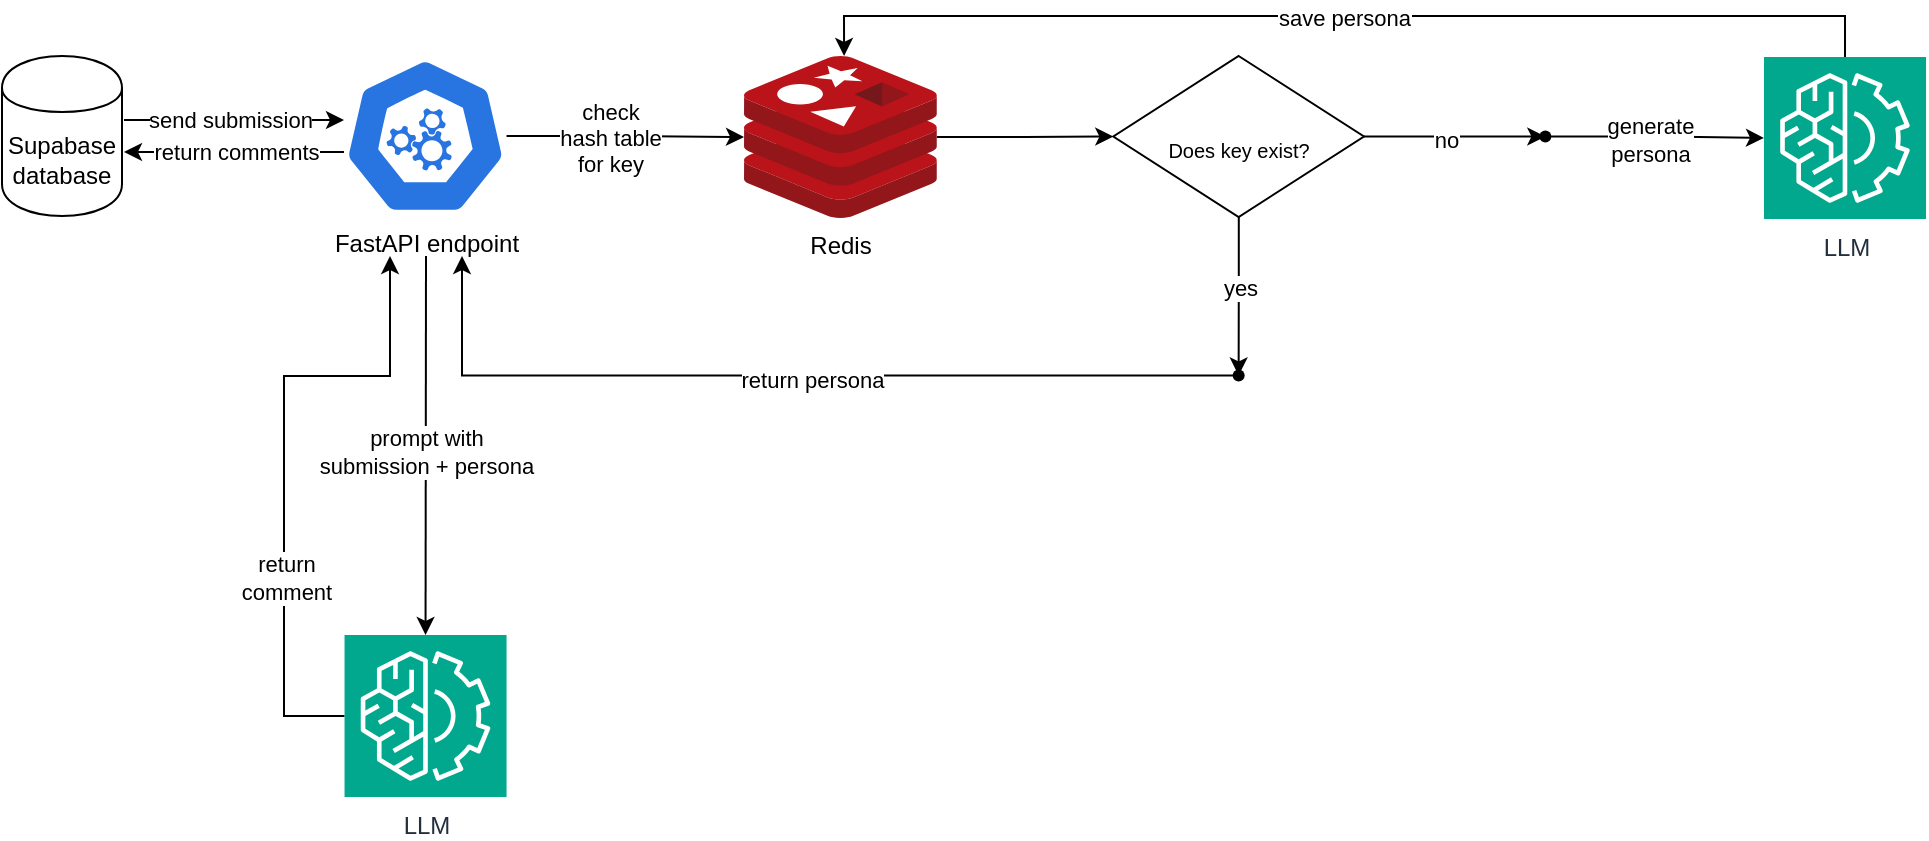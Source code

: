 <mxfile version="28.1.2">
  <diagram name="Page-1" id="GYLGdttKhP09ftB_X1jv">
    <mxGraphModel dx="1333" dy="633" grid="1" gridSize="10" guides="1" tooltips="1" connect="1" arrows="1" fold="1" page="1" pageScale="1" pageWidth="850" pageHeight="1100" math="0" shadow="0">
      <root>
        <mxCell id="0" />
        <mxCell id="1" parent="0" />
        <mxCell id="g0dufgCyntSNFrQQyU3O-19" value="" style="edgeStyle=orthogonalEdgeStyle;rounded=0;orthogonalLoop=1;jettySize=auto;html=1;" parent="1" edge="1">
          <mxGeometry relative="1" as="geometry">
            <mxPoint x="140" y="152" as="sourcePoint" />
            <mxPoint x="250" y="152" as="targetPoint" />
          </mxGeometry>
        </mxCell>
        <mxCell id="g0dufgCyntSNFrQQyU3O-24" value="send submission" style="edgeLabel;html=1;align=center;verticalAlign=middle;resizable=0;points=[];" parent="g0dufgCyntSNFrQQyU3O-19" vertex="1" connectable="0">
          <mxGeometry x="-0.036" relative="1" as="geometry">
            <mxPoint as="offset" />
          </mxGeometry>
        </mxCell>
        <mxCell id="g0dufgCyntSNFrQQyU3O-1" value="Supabase&lt;div&gt;database&lt;/div&gt;" style="shape=cylinder;whiteSpace=wrap;html=1;boundedLbl=1;backgroundOutline=1;" parent="1" vertex="1">
          <mxGeometry x="79" y="120" width="60" height="80" as="geometry" />
        </mxCell>
        <mxCell id="g0dufgCyntSNFrQQyU3O-20" value="" style="edgeStyle=orthogonalEdgeStyle;rounded=0;orthogonalLoop=1;jettySize=auto;html=1;" parent="1" source="g0dufgCyntSNFrQQyU3O-2" target="g0dufgCyntSNFrQQyU3O-3" edge="1">
          <mxGeometry relative="1" as="geometry" />
        </mxCell>
        <mxCell id="g0dufgCyntSNFrQQyU3O-28" value="check&lt;div&gt;hash table&lt;/div&gt;&lt;div&gt;for key&lt;/div&gt;" style="edgeLabel;html=1;align=center;verticalAlign=middle;resizable=0;points=[];" parent="g0dufgCyntSNFrQQyU3O-20" vertex="1" connectable="0">
          <mxGeometry x="-0.132" y="-1" relative="1" as="geometry">
            <mxPoint as="offset" />
          </mxGeometry>
        </mxCell>
        <mxCell id="g0dufgCyntSNFrQQyU3O-22" value="" style="edgeStyle=orthogonalEdgeStyle;rounded=0;orthogonalLoop=1;jettySize=auto;html=1;" parent="1" edge="1">
          <mxGeometry relative="1" as="geometry">
            <mxPoint x="250" y="168" as="sourcePoint" />
            <mxPoint x="140" y="168" as="targetPoint" />
          </mxGeometry>
        </mxCell>
        <mxCell id="g0dufgCyntSNFrQQyU3O-27" value="return comments" style="edgeLabel;html=1;align=center;verticalAlign=middle;resizable=0;points=[];" parent="g0dufgCyntSNFrQQyU3O-22" vertex="1" connectable="0">
          <mxGeometry x="-0.018" relative="1" as="geometry">
            <mxPoint as="offset" />
          </mxGeometry>
        </mxCell>
        <mxCell id="g0dufgCyntSNFrQQyU3O-2" value="FastAPI endpoint" style="aspect=fixed;sketch=0;html=1;dashed=0;whitespace=wrap;verticalLabelPosition=bottom;verticalAlign=top;fillColor=#2875E2;strokeColor=#ffffff;points=[[0.005,0.63,0],[0.1,0.2,0],[0.9,0.2,0],[0.5,0,0],[0.995,0.63,0],[0.72,0.99,0],[0.5,1,0],[0.28,0.99,0]];shape=mxgraph.kubernetes.icon2;prIcon=api" parent="1" vertex="1">
          <mxGeometry x="250" y="120.5" width="81.27" height="79" as="geometry" />
        </mxCell>
        <mxCell id="g0dufgCyntSNFrQQyU3O-17" value="" style="edgeStyle=orthogonalEdgeStyle;rounded=0;orthogonalLoop=1;jettySize=auto;html=1;" parent="1" source="g0dufgCyntSNFrQQyU3O-3" target="g0dufgCyntSNFrQQyU3O-16" edge="1">
          <mxGeometry relative="1" as="geometry" />
        </mxCell>
        <mxCell id="g0dufgCyntSNFrQQyU3O-3" value="Redis" style="image;sketch=0;aspect=fixed;html=1;points=[];align=center;fontSize=12;image=img/lib/mscae/Cache_Redis_Product.svg;" parent="1" vertex="1">
          <mxGeometry x="450" y="120" width="96.43" height="81" as="geometry" />
        </mxCell>
        <mxCell id="g0dufgCyntSNFrQQyU3O-45" value="" style="edgeStyle=orthogonalEdgeStyle;rounded=0;orthogonalLoop=1;jettySize=auto;html=1;entryX=0.519;entryY=0;entryDx=0;entryDy=0;entryPerimeter=0;" parent="1" source="g0dufgCyntSNFrQQyU3O-4" target="g0dufgCyntSNFrQQyU3O-3" edge="1">
          <mxGeometry relative="1" as="geometry">
            <mxPoint x="1000.5" y="30" as="targetPoint" />
            <Array as="points">
              <mxPoint x="1001" y="100" />
              <mxPoint x="500" y="100" />
            </Array>
          </mxGeometry>
        </mxCell>
        <mxCell id="g0dufgCyntSNFrQQyU3O-46" value="save persona" style="edgeLabel;html=1;align=center;verticalAlign=middle;resizable=0;points=[];" parent="g0dufgCyntSNFrQQyU3O-45" vertex="1" connectable="0">
          <mxGeometry x="0.002" y="1" relative="1" as="geometry">
            <mxPoint as="offset" />
          </mxGeometry>
        </mxCell>
        <mxCell id="g0dufgCyntSNFrQQyU3O-4" value="LLM" style="sketch=0;points=[[0,0,0],[0.25,0,0],[0.5,0,0],[0.75,0,0],[1,0,0],[0,1,0],[0.25,1,0],[0.5,1,0],[0.75,1,0],[1,1,0],[0,0.25,0],[0,0.5,0],[0,0.75,0],[1,0.25,0],[1,0.5,0],[1,0.75,0]];outlineConnect=0;fontColor=#232F3E;fillColor=#01A88D;strokeColor=#ffffff;dashed=0;verticalLabelPosition=bottom;verticalAlign=top;align=center;html=1;fontSize=12;fontStyle=0;aspect=fixed;shape=mxgraph.aws4.resourceIcon;resIcon=mxgraph.aws4.machine_learning;" parent="1" vertex="1">
          <mxGeometry x="960" y="120.5" width="81" height="81" as="geometry" />
        </mxCell>
        <mxCell id="g0dufgCyntSNFrQQyU3O-33" value="" style="edgeStyle=orthogonalEdgeStyle;rounded=0;orthogonalLoop=1;jettySize=auto;html=1;" parent="1" source="g0dufgCyntSNFrQQyU3O-16" target="g0dufgCyntSNFrQQyU3O-32" edge="1">
          <mxGeometry relative="1" as="geometry" />
        </mxCell>
        <mxCell id="g0dufgCyntSNFrQQyU3O-36" value="yes" style="edgeLabel;html=1;align=center;verticalAlign=middle;resizable=0;points=[];" parent="g0dufgCyntSNFrQQyU3O-33" vertex="1" connectable="0">
          <mxGeometry x="-0.125" y="1" relative="1" as="geometry">
            <mxPoint as="offset" />
          </mxGeometry>
        </mxCell>
        <mxCell id="g0dufgCyntSNFrQQyU3O-40" value="" style="edgeStyle=orthogonalEdgeStyle;rounded=0;orthogonalLoop=1;jettySize=auto;html=1;" parent="1" source="g0dufgCyntSNFrQQyU3O-16" target="g0dufgCyntSNFrQQyU3O-39" edge="1">
          <mxGeometry relative="1" as="geometry" />
        </mxCell>
        <mxCell id="g0dufgCyntSNFrQQyU3O-41" value="no" style="edgeLabel;html=1;align=center;verticalAlign=middle;resizable=0;points=[];" parent="g0dufgCyntSNFrQQyU3O-40" vertex="1" connectable="0">
          <mxGeometry x="-0.095" y="-1" relative="1" as="geometry">
            <mxPoint as="offset" />
          </mxGeometry>
        </mxCell>
        <mxCell id="g0dufgCyntSNFrQQyU3O-16" value="&lt;font style=&quot;font-size: 10px;&quot;&gt;Does key exist?&lt;/font&gt;" style="rhombus;whiteSpace=wrap;html=1;verticalAlign=center;labelBackgroundColor=default;sketch=0;" parent="1" vertex="1">
          <mxGeometry x="634.65" y="120" width="125.35" height="80.5" as="geometry" />
        </mxCell>
        <mxCell id="g0dufgCyntSNFrQQyU3O-35" value="" style="edgeStyle=orthogonalEdgeStyle;rounded=0;orthogonalLoop=1;jettySize=auto;html=1;" parent="1" source="g0dufgCyntSNFrQQyU3O-32" edge="1">
          <mxGeometry relative="1" as="geometry">
            <mxPoint x="309" y="220" as="targetPoint" />
            <Array as="points">
              <mxPoint x="309" y="280" />
            </Array>
          </mxGeometry>
        </mxCell>
        <mxCell id="g0dufgCyntSNFrQQyU3O-38" value="return persona" style="edgeLabel;html=1;align=center;verticalAlign=middle;resizable=0;points=[];" parent="g0dufgCyntSNFrQQyU3O-35" vertex="1" connectable="0">
          <mxGeometry x="-0.046" y="2" relative="1" as="geometry">
            <mxPoint as="offset" />
          </mxGeometry>
        </mxCell>
        <mxCell id="g0dufgCyntSNFrQQyU3O-32" value="" style="shape=waypoint;sketch=0;size=6;pointerEvents=1;points=[];fillColor=default;resizable=0;rotatable=0;perimeter=centerPerimeter;snapToPoint=1;verticalAlign=center;labelBackgroundColor=default;" parent="1" vertex="1">
          <mxGeometry x="687.325" y="269.75" width="20" height="20" as="geometry" />
        </mxCell>
        <mxCell id="g0dufgCyntSNFrQQyU3O-42" value="" style="edgeStyle=orthogonalEdgeStyle;rounded=0;orthogonalLoop=1;jettySize=auto;html=1;" parent="1" source="g0dufgCyntSNFrQQyU3O-39" target="g0dufgCyntSNFrQQyU3O-4" edge="1">
          <mxGeometry relative="1" as="geometry" />
        </mxCell>
        <mxCell id="g0dufgCyntSNFrQQyU3O-43" value="generate&lt;div&gt;persona&lt;/div&gt;" style="edgeLabel;html=1;align=center;verticalAlign=middle;resizable=0;points=[];" parent="g0dufgCyntSNFrQQyU3O-42" vertex="1" connectable="0">
          <mxGeometry x="-0.049" y="-1" relative="1" as="geometry">
            <mxPoint as="offset" />
          </mxGeometry>
        </mxCell>
        <mxCell id="g0dufgCyntSNFrQQyU3O-39" value="" style="shape=waypoint;sketch=0;size=6;pointerEvents=1;points=[];fillColor=default;resizable=0;rotatable=0;perimeter=centerPerimeter;snapToPoint=1;verticalAlign=center;labelBackgroundColor=default;" parent="1" vertex="1">
          <mxGeometry x="840.675" y="150.25" width="20" height="20" as="geometry" />
        </mxCell>
        <mxCell id="g0dufgCyntSNFrQQyU3O-49" value="" style="endArrow=classic;html=1;rounded=0;entryX=0.5;entryY=0;entryDx=0;entryDy=0;entryPerimeter=0;" parent="1" target="g0dufgCyntSNFrQQyU3O-51" edge="1">
          <mxGeometry width="50" height="50" relative="1" as="geometry">
            <mxPoint x="291" y="220" as="sourcePoint" />
            <mxPoint x="273" y="310" as="targetPoint" />
          </mxGeometry>
        </mxCell>
        <mxCell id="g0dufgCyntSNFrQQyU3O-53" value="prompt with&lt;div&gt;submission + persona&lt;/div&gt;" style="edgeLabel;html=1;align=center;verticalAlign=middle;resizable=0;points=[];" parent="g0dufgCyntSNFrQQyU3O-49" vertex="1" connectable="0">
          <mxGeometry x="0.03" relative="1" as="geometry">
            <mxPoint as="offset" />
          </mxGeometry>
        </mxCell>
        <mxCell id="g0dufgCyntSNFrQQyU3O-56" value="" style="edgeStyle=orthogonalEdgeStyle;rounded=0;orthogonalLoop=1;jettySize=auto;html=1;" parent="1" source="g0dufgCyntSNFrQQyU3O-51" edge="1">
          <mxGeometry relative="1" as="geometry">
            <mxPoint x="273" y="220" as="targetPoint" />
            <Array as="points">
              <mxPoint x="220" y="450" />
              <mxPoint x="220" y="280" />
              <mxPoint x="273" y="280" />
            </Array>
          </mxGeometry>
        </mxCell>
        <mxCell id="g0dufgCyntSNFrQQyU3O-57" value="return&lt;div&gt;comment&lt;/div&gt;" style="edgeLabel;html=1;align=center;verticalAlign=middle;resizable=0;points=[];" parent="g0dufgCyntSNFrQQyU3O-56" vertex="1" connectable="0">
          <mxGeometry x="-0.364" y="-1" relative="1" as="geometry">
            <mxPoint as="offset" />
          </mxGeometry>
        </mxCell>
        <mxCell id="g0dufgCyntSNFrQQyU3O-51" value="LLM" style="sketch=0;points=[[0,0,0],[0.25,0,0],[0.5,0,0],[0.75,0,0],[1,0,0],[0,1,0],[0.25,1,0],[0.5,1,0],[0.75,1,0],[1,1,0],[0,0.25,0],[0,0.5,0],[0,0.75,0],[1,0.25,0],[1,0.5,0],[1,0.75,0]];outlineConnect=0;fontColor=#232F3E;fillColor=#01A88D;strokeColor=#ffffff;dashed=0;verticalLabelPosition=bottom;verticalAlign=top;align=center;html=1;fontSize=12;fontStyle=0;aspect=fixed;shape=mxgraph.aws4.resourceIcon;resIcon=mxgraph.aws4.machine_learning;" parent="1" vertex="1">
          <mxGeometry x="250.27" y="409.5" width="81" height="81" as="geometry" />
        </mxCell>
      </root>
    </mxGraphModel>
  </diagram>
</mxfile>
